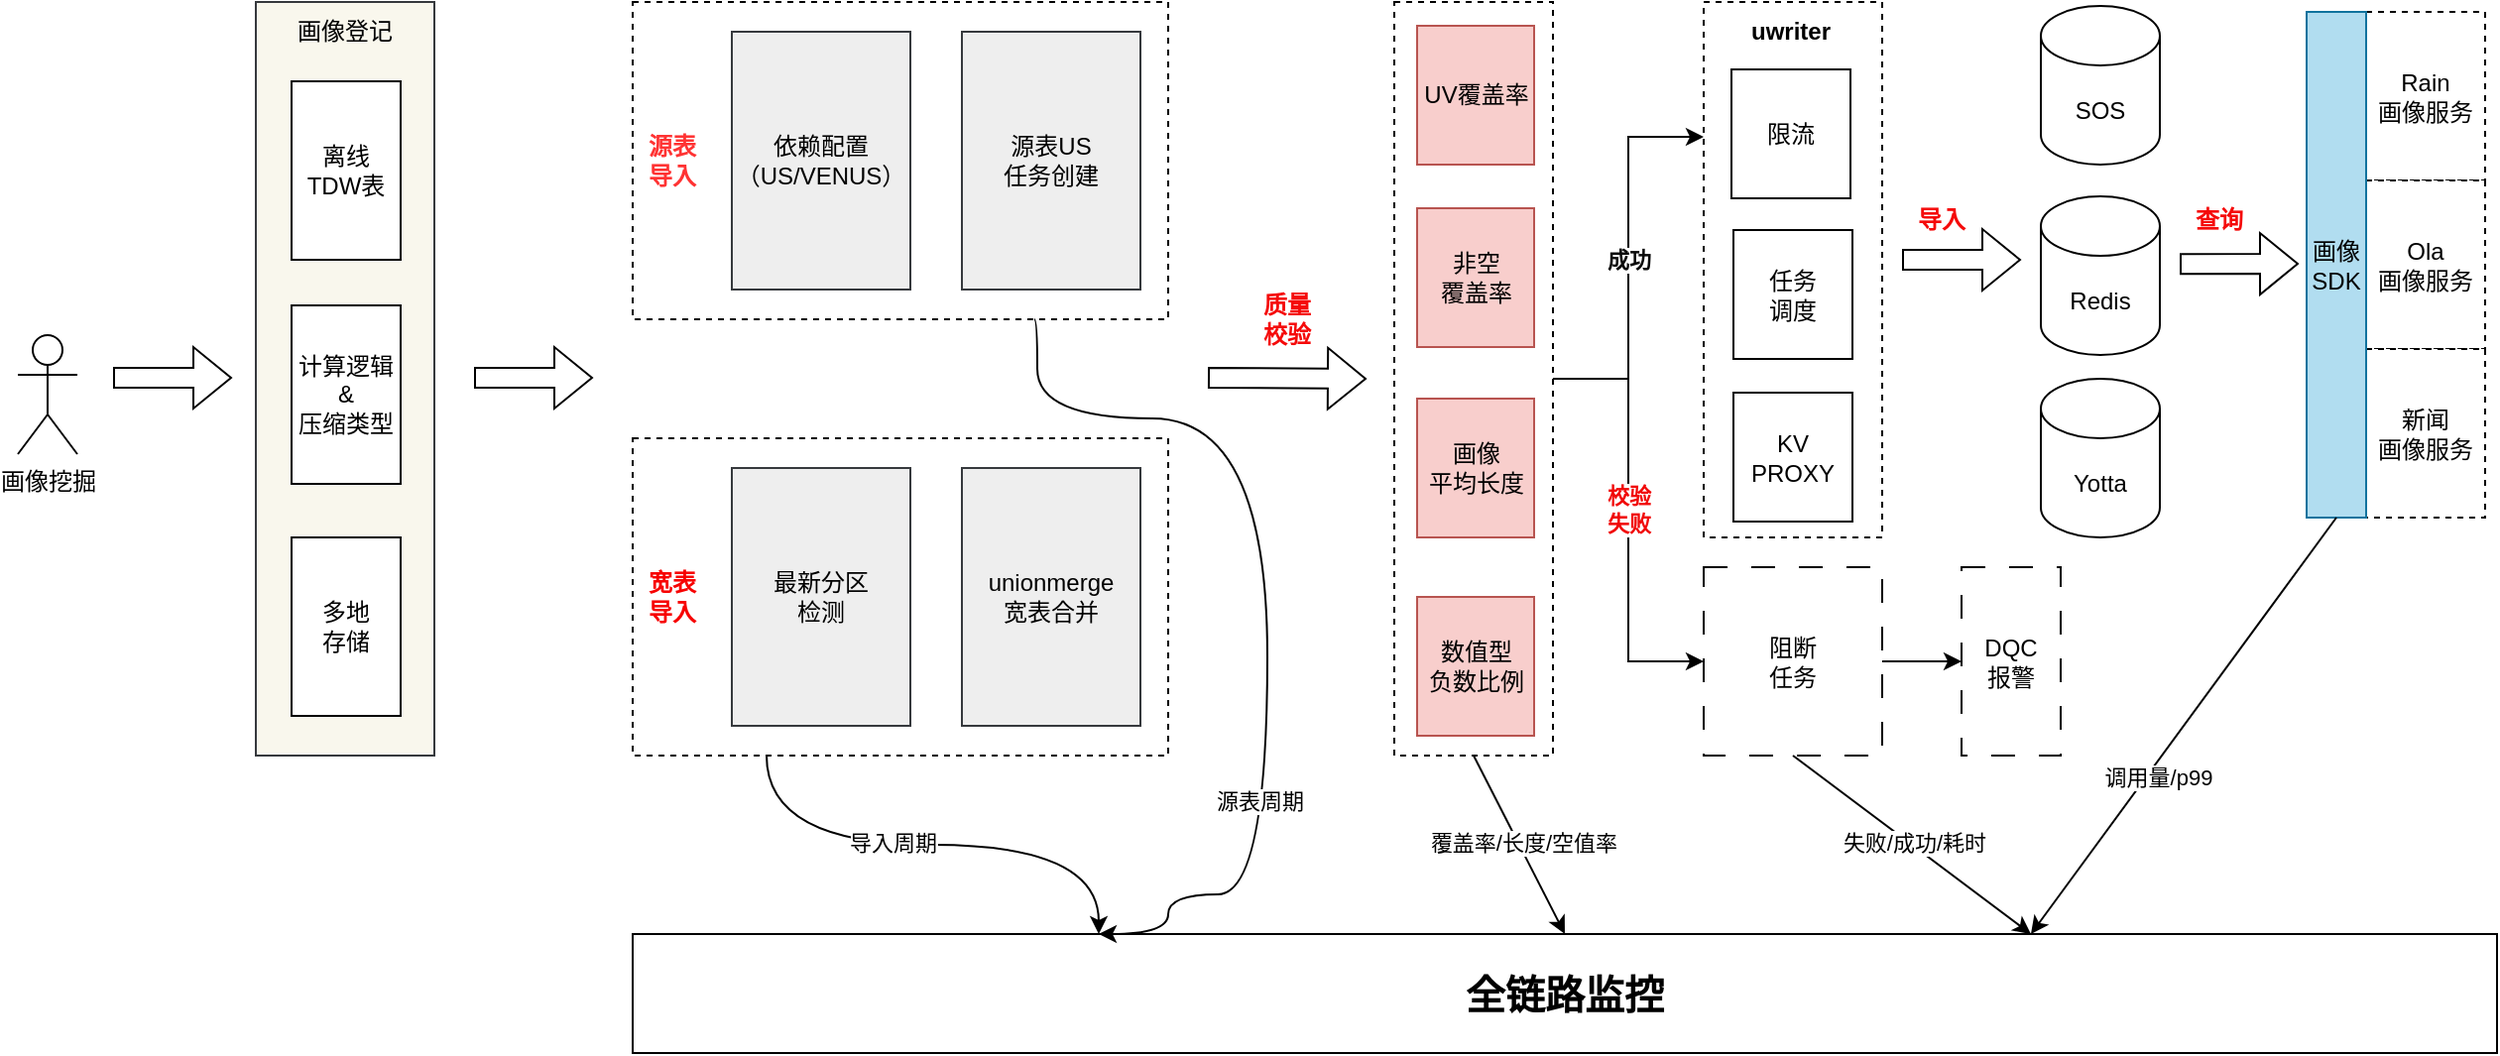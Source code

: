 <mxfile version="21.6.3" type="github">
  <diagram name="第 1 页" id="yhXq4N2ef2cEDmtSBqMm">
    <mxGraphModel dx="2124" dy="870" grid="1" gridSize="10" guides="1" tooltips="1" connect="1" arrows="1" fold="1" page="1" pageScale="1" pageWidth="827" pageHeight="1169" math="0" shadow="0">
      <root>
        <mxCell id="0" />
        <mxCell id="1" parent="0" />
        <mxCell id="Qsajl6zq8oqzlQxp56W--1" value="" style="rounded=0;whiteSpace=wrap;html=1;fillColor=#f9f7ed;strokeColor=#36393d;" vertex="1" parent="1">
          <mxGeometry x="120" y="100" width="90" height="380" as="geometry" />
        </mxCell>
        <mxCell id="Qsajl6zq8oqzlQxp56W--2" value="画像挖掘" style="shape=umlActor;verticalLabelPosition=bottom;verticalAlign=top;html=1;outlineConnect=0;" vertex="1" parent="1">
          <mxGeometry y="268" width="30" height="60" as="geometry" />
        </mxCell>
        <mxCell id="Qsajl6zq8oqzlQxp56W--5" value="画像登记" style="text;html=1;strokeColor=none;fillColor=none;align=center;verticalAlign=middle;whiteSpace=wrap;rounded=0;" vertex="1" parent="1">
          <mxGeometry x="135" y="100" width="60" height="30" as="geometry" />
        </mxCell>
        <mxCell id="Qsajl6zq8oqzlQxp56W--6" value="离线&lt;br&gt;TDW表" style="rounded=0;whiteSpace=wrap;html=1;" vertex="1" parent="1">
          <mxGeometry x="138" y="140" width="55" height="90" as="geometry" />
        </mxCell>
        <mxCell id="Qsajl6zq8oqzlQxp56W--7" value="计算逻辑&amp;amp;&lt;br&gt;压缩类型" style="rounded=0;whiteSpace=wrap;html=1;" vertex="1" parent="1">
          <mxGeometry x="138" y="253" width="55" height="90" as="geometry" />
        </mxCell>
        <mxCell id="Qsajl6zq8oqzlQxp56W--8" value="多地&lt;br&gt;存储" style="rounded=0;whiteSpace=wrap;html=1;" vertex="1" parent="1">
          <mxGeometry x="138" y="370" width="55" height="90" as="geometry" />
        </mxCell>
        <mxCell id="Qsajl6zq8oqzlQxp56W--9" value="" style="shape=flexArrow;endArrow=classic;html=1;rounded=0;" edge="1" parent="1">
          <mxGeometry width="50" height="50" relative="1" as="geometry">
            <mxPoint x="48" y="289.5" as="sourcePoint" />
            <mxPoint x="108" y="289.5" as="targetPoint" />
          </mxGeometry>
        </mxCell>
        <mxCell id="Qsajl6zq8oqzlQxp56W--10" value="" style="shape=flexArrow;endArrow=classic;html=1;rounded=0;" edge="1" parent="1">
          <mxGeometry width="50" height="50" relative="1" as="geometry">
            <mxPoint x="230" y="289.5" as="sourcePoint" />
            <mxPoint x="290" y="289.5" as="targetPoint" />
          </mxGeometry>
        </mxCell>
        <mxCell id="Qsajl6zq8oqzlQxp56W--11" value="" style="rounded=0;whiteSpace=wrap;html=1;fillColor=none;dashed=1;" vertex="1" parent="1">
          <mxGeometry x="310" y="100" width="270" height="160" as="geometry" />
        </mxCell>
        <mxCell id="Qsajl6zq8oqzlQxp56W--12" value="" style="rounded=0;whiteSpace=wrap;html=1;fillColor=none;dashed=1;" vertex="1" parent="1">
          <mxGeometry x="310" y="320" width="270" height="160" as="geometry" />
        </mxCell>
        <mxCell id="Qsajl6zq8oqzlQxp56W--13" value="依赖配置&lt;br&gt;（US/VENUS）" style="rounded=0;whiteSpace=wrap;html=1;fillColor=#eeeeee;strokeColor=#36393d;" vertex="1" parent="1">
          <mxGeometry x="360" y="115" width="90" height="130" as="geometry" />
        </mxCell>
        <mxCell id="Qsajl6zq8oqzlQxp56W--14" value="源表US&lt;br&gt;任务创建" style="rounded=0;whiteSpace=wrap;html=1;fillColor=#eeeeee;strokeColor=#36393d;" vertex="1" parent="1">
          <mxGeometry x="476" y="115" width="90" height="130" as="geometry" />
        </mxCell>
        <mxCell id="Qsajl6zq8oqzlQxp56W--15" value="unionmerge&lt;br&gt;宽表合并" style="rounded=0;whiteSpace=wrap;html=1;fillColor=#eeeeee;strokeColor=#36393d;" vertex="1" parent="1">
          <mxGeometry x="476" y="335" width="90" height="130" as="geometry" />
        </mxCell>
        <mxCell id="Qsajl6zq8oqzlQxp56W--16" value="最新分区&lt;br&gt;检测" style="rounded=0;whiteSpace=wrap;html=1;fillColor=#eeeeee;strokeColor=#36393d;" vertex="1" parent="1">
          <mxGeometry x="360" y="335" width="90" height="130" as="geometry" />
        </mxCell>
        <mxCell id="Qsajl6zq8oqzlQxp56W--17" value="&lt;font color=&quot;#ff3333&quot;&gt;&lt;b&gt;源表&lt;br&gt;导入&lt;/b&gt;&lt;/font&gt;" style="text;html=1;strokeColor=none;fillColor=none;align=center;verticalAlign=middle;whiteSpace=wrap;rounded=0;" vertex="1" parent="1">
          <mxGeometry x="310" y="165" width="40" height="30" as="geometry" />
        </mxCell>
        <mxCell id="Qsajl6zq8oqzlQxp56W--19" value="&lt;font color=&quot;#f70202&quot;&gt;&lt;b&gt;宽表&lt;br&gt;导入&lt;/b&gt;&lt;/font&gt;" style="text;html=1;strokeColor=none;fillColor=none;align=center;verticalAlign=middle;whiteSpace=wrap;rounded=0;" vertex="1" parent="1">
          <mxGeometry x="310" y="385" width="40" height="30" as="geometry" />
        </mxCell>
        <mxCell id="Qsajl6zq8oqzlQxp56W--20" value="" style="shape=flexArrow;endArrow=classic;html=1;rounded=0;" edge="1" parent="1">
          <mxGeometry width="50" height="50" relative="1" as="geometry">
            <mxPoint x="600" y="289.5" as="sourcePoint" />
            <mxPoint x="680" y="290" as="targetPoint" />
          </mxGeometry>
        </mxCell>
        <mxCell id="Qsajl6zq8oqzlQxp56W--22" value="" style="rounded=0;whiteSpace=wrap;html=1;fillColor=none;dashed=1;" vertex="1" parent="1">
          <mxGeometry x="694" y="100" width="80" height="380" as="geometry" />
        </mxCell>
        <mxCell id="Qsajl6zq8oqzlQxp56W--23" value="&lt;b&gt;&lt;font color=&quot;#f50a0a&quot;&gt;质量&lt;br&gt;校验&lt;/font&gt;&lt;/b&gt;" style="text;html=1;strokeColor=none;fillColor=none;align=center;verticalAlign=middle;whiteSpace=wrap;rounded=0;" vertex="1" parent="1">
          <mxGeometry x="620" y="245" width="40" height="30" as="geometry" />
        </mxCell>
        <mxCell id="Qsajl6zq8oqzlQxp56W--24" value="UV覆盖率" style="rounded=0;whiteSpace=wrap;html=1;fillColor=#f8cecc;strokeColor=#b85450;" vertex="1" parent="1">
          <mxGeometry x="705.5" y="112" width="59" height="70" as="geometry" />
        </mxCell>
        <mxCell id="Qsajl6zq8oqzlQxp56W--25" value="非空&lt;br&gt;覆盖率" style="rounded=0;whiteSpace=wrap;html=1;fillColor=#f8cecc;strokeColor=#b85450;" vertex="1" parent="1">
          <mxGeometry x="705.5" y="204" width="59" height="70" as="geometry" />
        </mxCell>
        <mxCell id="Qsajl6zq8oqzlQxp56W--26" value="画像&lt;br&gt;平均长度" style="rounded=0;whiteSpace=wrap;html=1;fillColor=#f8cecc;strokeColor=#b85450;" vertex="1" parent="1">
          <mxGeometry x="705.5" y="300" width="59" height="70" as="geometry" />
        </mxCell>
        <mxCell id="Qsajl6zq8oqzlQxp56W--27" value="数值型&lt;br&gt;负数比例" style="rounded=0;whiteSpace=wrap;html=1;fillColor=#f8cecc;strokeColor=#b85450;" vertex="1" parent="1">
          <mxGeometry x="705.5" y="400" width="59" height="70" as="geometry" />
        </mxCell>
        <mxCell id="Qsajl6zq8oqzlQxp56W--28" value="" style="rounded=0;whiteSpace=wrap;html=1;dashed=1;" vertex="1" parent="1">
          <mxGeometry x="850" y="100" width="90" height="270" as="geometry" />
        </mxCell>
        <mxCell id="Qsajl6zq8oqzlQxp56W--41" value="" style="edgeStyle=orthogonalEdgeStyle;rounded=0;orthogonalLoop=1;jettySize=auto;html=1;" edge="1" parent="1" source="Qsajl6zq8oqzlQxp56W--29" target="Qsajl6zq8oqzlQxp56W--40">
          <mxGeometry relative="1" as="geometry" />
        </mxCell>
        <mxCell id="Qsajl6zq8oqzlQxp56W--29" value="阻断&lt;br&gt;任务" style="rounded=0;whiteSpace=wrap;html=1;dashed=1;dashPattern=12 12;" vertex="1" parent="1">
          <mxGeometry x="850" y="385" width="90" height="95" as="geometry" />
        </mxCell>
        <mxCell id="Qsajl6zq8oqzlQxp56W--30" value="" style="endArrow=classic;html=1;rounded=0;exitX=1;exitY=0.5;exitDx=0;exitDy=0;entryX=0;entryY=0.5;entryDx=0;entryDy=0;edgeStyle=orthogonalEdgeStyle;" edge="1" parent="1" source="Qsajl6zq8oqzlQxp56W--22" target="Qsajl6zq8oqzlQxp56W--29">
          <mxGeometry width="50" height="50" relative="1" as="geometry">
            <mxPoint x="590" y="550" as="sourcePoint" />
            <mxPoint x="640" y="500" as="targetPoint" />
          </mxGeometry>
        </mxCell>
        <mxCell id="Qsajl6zq8oqzlQxp56W--31" value="&lt;b&gt;&lt;font color=&quot;#f10909&quot;&gt;校验&lt;br&gt;失败&lt;/font&gt;&lt;/b&gt;" style="edgeLabel;html=1;align=center;verticalAlign=middle;resizable=0;points=[];" vertex="1" connectable="0" parent="Qsajl6zq8oqzlQxp56W--30">
          <mxGeometry x="-0.048" relative="1" as="geometry">
            <mxPoint as="offset" />
          </mxGeometry>
        </mxCell>
        <mxCell id="Qsajl6zq8oqzlQxp56W--32" value="" style="endArrow=classic;html=1;rounded=0;exitX=1;exitY=0.5;exitDx=0;exitDy=0;edgeStyle=orthogonalEdgeStyle;entryX=0;entryY=0.25;entryDx=0;entryDy=0;" edge="1" parent="1" target="Qsajl6zq8oqzlQxp56W--28">
          <mxGeometry width="50" height="50" relative="1" as="geometry">
            <mxPoint x="774" y="290.0" as="sourcePoint" />
            <mxPoint x="820" y="150" as="targetPoint" />
            <Array as="points">
              <mxPoint x="812" y="290" />
              <mxPoint x="812" y="168" />
              <mxPoint x="850" y="168" />
            </Array>
          </mxGeometry>
        </mxCell>
        <mxCell id="Qsajl6zq8oqzlQxp56W--33" value="&lt;b style=&quot;&quot;&gt;&lt;font color=&quot;#0a0a0a&quot;&gt;成功&lt;/font&gt;&lt;/b&gt;" style="edgeLabel;html=1;align=center;verticalAlign=middle;resizable=0;points=[];" vertex="1" connectable="0" parent="Qsajl6zq8oqzlQxp56W--32">
          <mxGeometry x="-0.048" relative="1" as="geometry">
            <mxPoint y="-4" as="offset" />
          </mxGeometry>
        </mxCell>
        <mxCell id="Qsajl6zq8oqzlQxp56W--34" value="&lt;b&gt;uwriter&lt;/b&gt;" style="text;html=1;strokeColor=none;fillColor=none;align=center;verticalAlign=middle;whiteSpace=wrap;rounded=0;" vertex="1" parent="1">
          <mxGeometry x="864" y="100" width="60" height="30" as="geometry" />
        </mxCell>
        <mxCell id="Qsajl6zq8oqzlQxp56W--35" value="限流" style="rounded=0;whiteSpace=wrap;html=1;" vertex="1" parent="1">
          <mxGeometry x="864" y="134" width="60" height="65" as="geometry" />
        </mxCell>
        <mxCell id="Qsajl6zq8oqzlQxp56W--36" value="任务&lt;br&gt;调度" style="rounded=0;whiteSpace=wrap;html=1;" vertex="1" parent="1">
          <mxGeometry x="865" y="215" width="60" height="65" as="geometry" />
        </mxCell>
        <mxCell id="Qsajl6zq8oqzlQxp56W--37" value="KV&lt;br&gt;PROXY" style="rounded=0;whiteSpace=wrap;html=1;" vertex="1" parent="1">
          <mxGeometry x="865" y="297" width="60" height="65" as="geometry" />
        </mxCell>
        <mxCell id="Qsajl6zq8oqzlQxp56W--38" value="&lt;b&gt;&lt;font style=&quot;font-size: 20px;&quot;&gt;全链路监控&lt;/font&gt;&lt;/b&gt;" style="rounded=0;whiteSpace=wrap;html=1;" vertex="1" parent="1">
          <mxGeometry x="310" y="570" width="940" height="60" as="geometry" />
        </mxCell>
        <mxCell id="Qsajl6zq8oqzlQxp56W--40" value="DQC&lt;br&gt;报警" style="rounded=0;whiteSpace=wrap;html=1;dashed=1;dashPattern=12 12;" vertex="1" parent="1">
          <mxGeometry x="980" y="385" width="50" height="95" as="geometry" />
        </mxCell>
        <mxCell id="Qsajl6zq8oqzlQxp56W--42" value="" style="endArrow=classic;html=1;rounded=0;exitX=0.25;exitY=1;exitDx=0;exitDy=0;entryX=0.25;entryY=0;entryDx=0;entryDy=0;edgeStyle=orthogonalEdgeStyle;curved=1;" edge="1" parent="1" source="Qsajl6zq8oqzlQxp56W--12" target="Qsajl6zq8oqzlQxp56W--38">
          <mxGeometry width="50" height="50" relative="1" as="geometry">
            <mxPoint x="390" y="560" as="sourcePoint" />
            <mxPoint x="440" y="510" as="targetPoint" />
          </mxGeometry>
        </mxCell>
        <mxCell id="Qsajl6zq8oqzlQxp56W--44" value="导入周期" style="edgeLabel;html=1;align=center;verticalAlign=middle;resizable=0;points=[];" vertex="1" connectable="0" parent="Qsajl6zq8oqzlQxp56W--42">
          <mxGeometry x="-0.157" y="1" relative="1" as="geometry">
            <mxPoint as="offset" />
          </mxGeometry>
        </mxCell>
        <mxCell id="Qsajl6zq8oqzlQxp56W--43" value="" style="endArrow=classic;html=1;rounded=0;exitX=0.75;exitY=1;exitDx=0;exitDy=0;entryX=0.25;entryY=0;entryDx=0;entryDy=0;edgeStyle=orthogonalEdgeStyle;curved=1;" edge="1" parent="1" source="Qsajl6zq8oqzlQxp56W--11" target="Qsajl6zq8oqzlQxp56W--38">
          <mxGeometry width="50" height="50" relative="1" as="geometry">
            <mxPoint x="514.46" y="268.0" as="sourcePoint" />
            <mxPoint x="636.42" y="563" as="targetPoint" />
            <Array as="points">
              <mxPoint x="514" y="260" />
              <mxPoint x="514" y="310" />
              <mxPoint x="630" y="310" />
              <mxPoint x="630" y="550" />
              <mxPoint x="580" y="550" />
              <mxPoint x="580" y="570" />
            </Array>
          </mxGeometry>
        </mxCell>
        <mxCell id="Qsajl6zq8oqzlQxp56W--45" value="源表周期" style="edgeLabel;html=1;align=center;verticalAlign=middle;resizable=0;points=[];" vertex="1" connectable="0" parent="Qsajl6zq8oqzlQxp56W--43">
          <mxGeometry x="0.407" y="-4" relative="1" as="geometry">
            <mxPoint as="offset" />
          </mxGeometry>
        </mxCell>
        <mxCell id="Qsajl6zq8oqzlQxp56W--46" value="" style="endArrow=classic;html=1;rounded=0;exitX=0.5;exitY=1;exitDx=0;exitDy=0;entryX=0.5;entryY=0;entryDx=0;entryDy=0;" edge="1" parent="1" source="Qsajl6zq8oqzlQxp56W--22" target="Qsajl6zq8oqzlQxp56W--38">
          <mxGeometry width="50" height="50" relative="1" as="geometry">
            <mxPoint x="620" y="540" as="sourcePoint" />
            <mxPoint x="670" y="490" as="targetPoint" />
          </mxGeometry>
        </mxCell>
        <mxCell id="Qsajl6zq8oqzlQxp56W--47" value="覆盖率/长度/空值率" style="edgeLabel;html=1;align=center;verticalAlign=middle;resizable=0;points=[];" vertex="1" connectable="0" parent="Qsajl6zq8oqzlQxp56W--46">
          <mxGeometry x="-0.022" y="1" relative="1" as="geometry">
            <mxPoint x="1" as="offset" />
          </mxGeometry>
        </mxCell>
        <mxCell id="Qsajl6zq8oqzlQxp56W--48" value="" style="endArrow=classic;html=1;rounded=0;exitX=0.5;exitY=1;exitDx=0;exitDy=0;entryX=0.75;entryY=0;entryDx=0;entryDy=0;" edge="1" parent="1" source="Qsajl6zq8oqzlQxp56W--29" target="Qsajl6zq8oqzlQxp56W--38">
          <mxGeometry width="50" height="50" relative="1" as="geometry">
            <mxPoint x="744" y="490" as="sourcePoint" />
            <mxPoint x="635" y="580" as="targetPoint" />
          </mxGeometry>
        </mxCell>
        <mxCell id="Qsajl6zq8oqzlQxp56W--49" value="失败/成功/耗时" style="edgeLabel;html=1;align=center;verticalAlign=middle;resizable=0;points=[];" vertex="1" connectable="0" parent="Qsajl6zq8oqzlQxp56W--48">
          <mxGeometry x="-0.022" y="1" relative="1" as="geometry">
            <mxPoint x="1" as="offset" />
          </mxGeometry>
        </mxCell>
        <mxCell id="Qsajl6zq8oqzlQxp56W--52" value="SOS" style="shape=cylinder3;whiteSpace=wrap;html=1;boundedLbl=1;backgroundOutline=1;size=15;" vertex="1" parent="1">
          <mxGeometry x="1020" y="102" width="60" height="80" as="geometry" />
        </mxCell>
        <mxCell id="Qsajl6zq8oqzlQxp56W--53" value="Redis" style="shape=cylinder3;whiteSpace=wrap;html=1;boundedLbl=1;backgroundOutline=1;size=15;" vertex="1" parent="1">
          <mxGeometry x="1020" y="198" width="60" height="80" as="geometry" />
        </mxCell>
        <mxCell id="Qsajl6zq8oqzlQxp56W--54" value="Yotta" style="shape=cylinder3;whiteSpace=wrap;html=1;boundedLbl=1;backgroundOutline=1;size=15;" vertex="1" parent="1">
          <mxGeometry x="1020" y="290" width="60" height="80" as="geometry" />
        </mxCell>
        <mxCell id="Qsajl6zq8oqzlQxp56W--55" value="" style="shape=flexArrow;endArrow=classic;html=1;rounded=0;" edge="1" parent="1">
          <mxGeometry width="50" height="50" relative="1" as="geometry">
            <mxPoint x="950" y="230" as="sourcePoint" />
            <mxPoint x="1010" y="230" as="targetPoint" />
          </mxGeometry>
        </mxCell>
        <mxCell id="Qsajl6zq8oqzlQxp56W--56" value="&lt;font color=&quot;#f50a0a&quot;&gt;&lt;b&gt;导入&lt;/b&gt;&lt;/font&gt;" style="text;html=1;strokeColor=none;fillColor=none;align=center;verticalAlign=middle;whiteSpace=wrap;rounded=0;" vertex="1" parent="1">
          <mxGeometry x="950" y="195" width="40" height="30" as="geometry" />
        </mxCell>
        <mxCell id="Qsajl6zq8oqzlQxp56W--61" value="" style="group" vertex="1" connectable="0" parent="1">
          <mxGeometry x="1154" y="105" width="90" height="255" as="geometry" />
        </mxCell>
        <mxCell id="Qsajl6zq8oqzlQxp56W--57" value="Rain&lt;br&gt;画像服务" style="rounded=0;whiteSpace=wrap;html=1;dashed=1;" vertex="1" parent="Qsajl6zq8oqzlQxp56W--61">
          <mxGeometry x="30" width="60" height="85" as="geometry" />
        </mxCell>
        <mxCell id="Qsajl6zq8oqzlQxp56W--58" value="Ola&lt;br&gt;画像服务" style="rounded=0;whiteSpace=wrap;html=1;dashed=1;" vertex="1" parent="Qsajl6zq8oqzlQxp56W--61">
          <mxGeometry x="30" y="85" width="60" height="85" as="geometry" />
        </mxCell>
        <mxCell id="Qsajl6zq8oqzlQxp56W--59" value="新闻&lt;br&gt;画像服务" style="rounded=0;whiteSpace=wrap;html=1;dashed=1;" vertex="1" parent="Qsajl6zq8oqzlQxp56W--61">
          <mxGeometry x="30" y="170" width="60" height="85" as="geometry" />
        </mxCell>
        <mxCell id="Qsajl6zq8oqzlQxp56W--60" value="画像SDK" style="rounded=0;whiteSpace=wrap;html=1;fillColor=#b1ddf0;strokeColor=#10739e;" vertex="1" parent="Qsajl6zq8oqzlQxp56W--61">
          <mxGeometry width="30" height="255" as="geometry" />
        </mxCell>
        <mxCell id="Qsajl6zq8oqzlQxp56W--62" value="" style="shape=flexArrow;endArrow=classic;html=1;rounded=0;" edge="1" parent="1">
          <mxGeometry width="50" height="50" relative="1" as="geometry">
            <mxPoint x="1090" y="232.07" as="sourcePoint" />
            <mxPoint x="1150" y="232" as="targetPoint" />
          </mxGeometry>
        </mxCell>
        <mxCell id="Qsajl6zq8oqzlQxp56W--63" value="&lt;font color=&quot;#f50a0a&quot;&gt;&lt;b&gt;查询&lt;/b&gt;&lt;/font&gt;" style="text;html=1;strokeColor=none;fillColor=none;align=center;verticalAlign=middle;whiteSpace=wrap;rounded=0;" vertex="1" parent="1">
          <mxGeometry x="1090" y="195" width="40" height="30" as="geometry" />
        </mxCell>
        <mxCell id="Qsajl6zq8oqzlQxp56W--64" value="" style="endArrow=classic;html=1;rounded=0;exitX=0.5;exitY=1;exitDx=0;exitDy=0;entryX=0.75;entryY=0;entryDx=0;entryDy=0;" edge="1" parent="1" source="Qsajl6zq8oqzlQxp56W--60" target="Qsajl6zq8oqzlQxp56W--38">
          <mxGeometry width="50" height="50" relative="1" as="geometry">
            <mxPoint x="905" y="490" as="sourcePoint" />
            <mxPoint x="1048" y="580" as="targetPoint" />
          </mxGeometry>
        </mxCell>
        <mxCell id="Qsajl6zq8oqzlQxp56W--65" value="调用量/p99" style="edgeLabel;html=1;align=center;verticalAlign=middle;resizable=0;points=[];" vertex="1" connectable="0" parent="Qsajl6zq8oqzlQxp56W--64">
          <mxGeometry x="-0.022" y="1" relative="1" as="geometry">
            <mxPoint x="-16" y="27" as="offset" />
          </mxGeometry>
        </mxCell>
      </root>
    </mxGraphModel>
  </diagram>
</mxfile>
